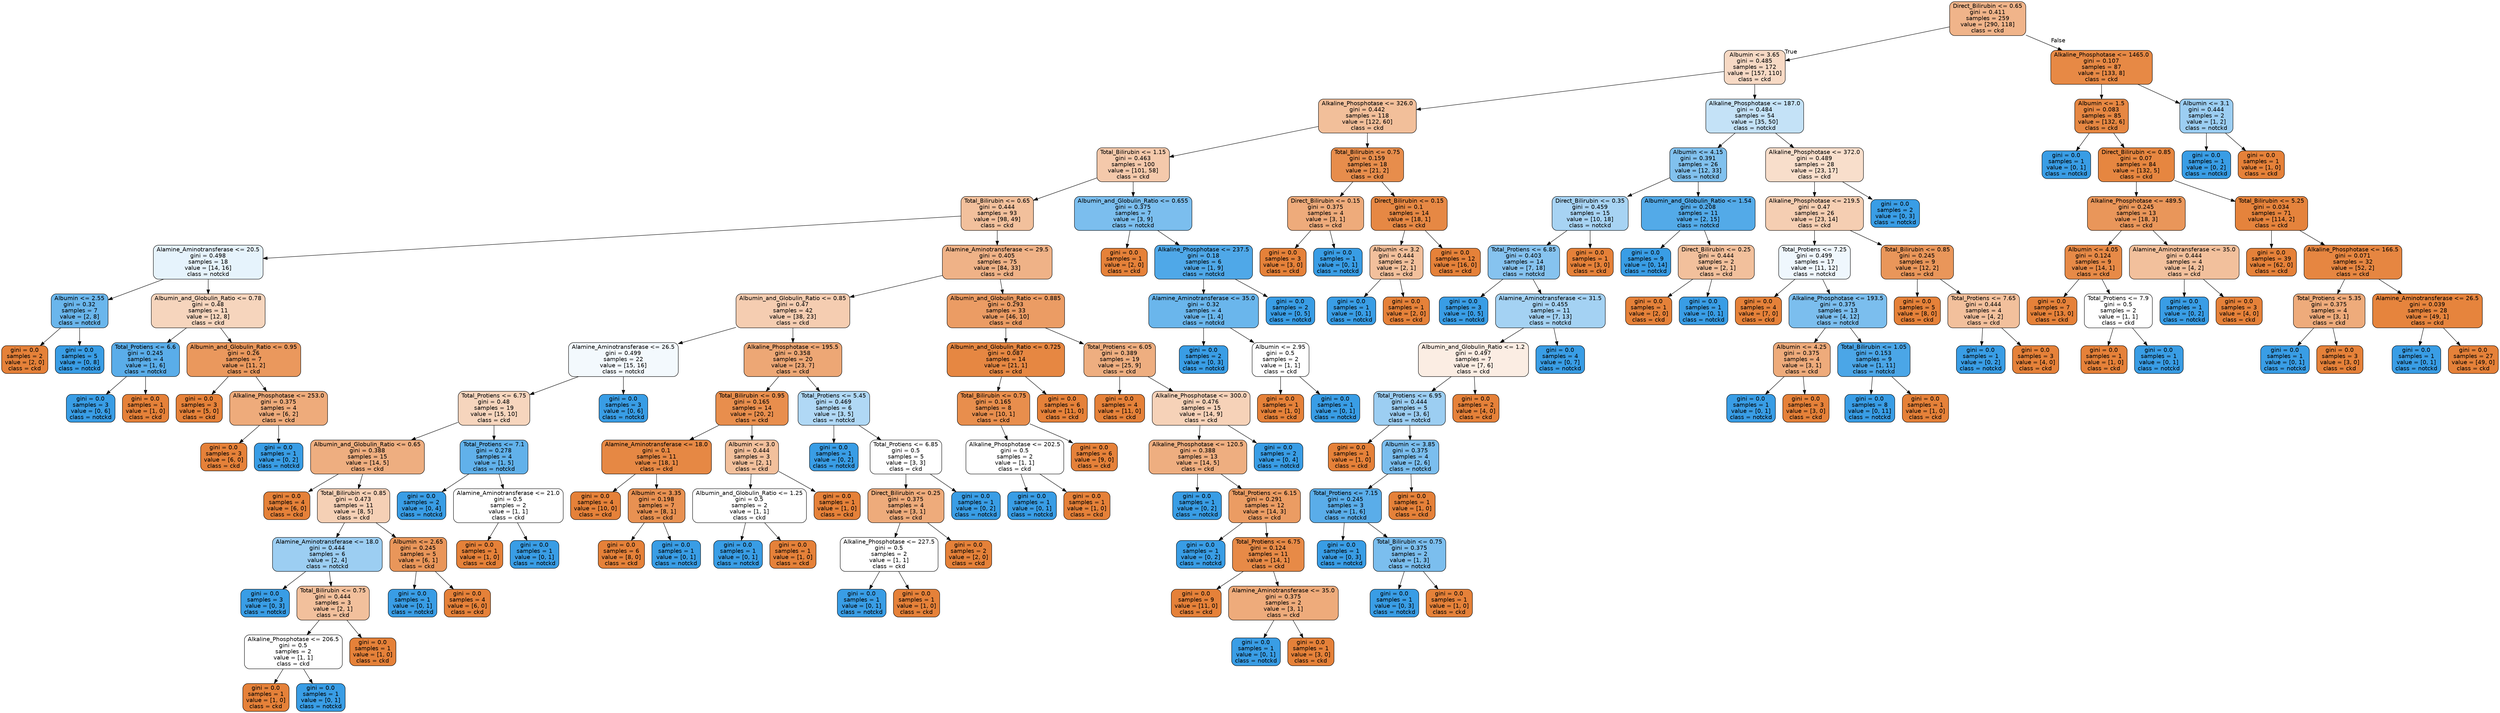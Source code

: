 digraph Tree {
node [shape=box, style="filled, rounded", color="black", fontname=helvetica] ;
edge [fontname=helvetica] ;
0 [label="Direct_Bilirubin <= 0.65\ngini = 0.411\nsamples = 259\nvalue = [290, 118]\nclass = ckd", fillcolor="#f0b48a"] ;
1 [label="Albumin <= 3.65\ngini = 0.485\nsamples = 172\nvalue = [157, 110]\nclass = ckd", fillcolor="#f7d9c4"] ;
0 -> 1 [labeldistance=2.5, labelangle=45, headlabel="True"] ;
2 [label="Alkaline_Phosphotase <= 326.0\ngini = 0.442\nsamples = 118\nvalue = [122, 60]\nclass = ckd", fillcolor="#f2bf9a"] ;
1 -> 2 ;
3 [label="Total_Bilirubin <= 1.15\ngini = 0.463\nsamples = 100\nvalue = [101, 58]\nclass = ckd", fillcolor="#f4c9ab"] ;
2 -> 3 ;
4 [label="Total_Bilirubin <= 0.65\ngini = 0.444\nsamples = 93\nvalue = [98, 49]\nclass = ckd", fillcolor="#f2c09c"] ;
3 -> 4 ;
5 [label="Alamine_Aminotransferase <= 20.5\ngini = 0.498\nsamples = 18\nvalue = [14, 16]\nclass = notckd", fillcolor="#e6f3fc"] ;
4 -> 5 ;
6 [label="Albumin <= 2.55\ngini = 0.32\nsamples = 7\nvalue = [2, 8]\nclass = notckd", fillcolor="#6ab6ec"] ;
5 -> 6 ;
7 [label="gini = 0.0\nsamples = 2\nvalue = [2, 0]\nclass = ckd", fillcolor="#e58139"] ;
6 -> 7 ;
8 [label="gini = 0.0\nsamples = 5\nvalue = [0, 8]\nclass = notckd", fillcolor="#399de5"] ;
6 -> 8 ;
9 [label="Albumin_and_Globulin_Ratio <= 0.78\ngini = 0.48\nsamples = 11\nvalue = [12, 8]\nclass = ckd", fillcolor="#f6d5bd"] ;
5 -> 9 ;
10 [label="Total_Protiens <= 6.6\ngini = 0.245\nsamples = 4\nvalue = [1, 6]\nclass = notckd", fillcolor="#5aade9"] ;
9 -> 10 ;
11 [label="gini = 0.0\nsamples = 3\nvalue = [0, 6]\nclass = notckd", fillcolor="#399de5"] ;
10 -> 11 ;
12 [label="gini = 0.0\nsamples = 1\nvalue = [1, 0]\nclass = ckd", fillcolor="#e58139"] ;
10 -> 12 ;
13 [label="Albumin_and_Globulin_Ratio <= 0.95\ngini = 0.26\nsamples = 7\nvalue = [11, 2]\nclass = ckd", fillcolor="#ea985d"] ;
9 -> 13 ;
14 [label="gini = 0.0\nsamples = 3\nvalue = [5, 0]\nclass = ckd", fillcolor="#e58139"] ;
13 -> 14 ;
15 [label="Alkaline_Phosphotase <= 253.0\ngini = 0.375\nsamples = 4\nvalue = [6, 2]\nclass = ckd", fillcolor="#eeab7b"] ;
13 -> 15 ;
16 [label="gini = 0.0\nsamples = 3\nvalue = [6, 0]\nclass = ckd", fillcolor="#e58139"] ;
15 -> 16 ;
17 [label="gini = 0.0\nsamples = 1\nvalue = [0, 2]\nclass = notckd", fillcolor="#399de5"] ;
15 -> 17 ;
18 [label="Alamine_Aminotransferase <= 29.5\ngini = 0.405\nsamples = 75\nvalue = [84, 33]\nclass = ckd", fillcolor="#efb287"] ;
4 -> 18 ;
19 [label="Albumin_and_Globulin_Ratio <= 0.85\ngini = 0.47\nsamples = 42\nvalue = [38, 23]\nclass = ckd", fillcolor="#f5cdb1"] ;
18 -> 19 ;
20 [label="Alamine_Aminotransferase <= 26.5\ngini = 0.499\nsamples = 22\nvalue = [15, 16]\nclass = notckd", fillcolor="#f3f9fd"] ;
19 -> 20 ;
21 [label="Total_Protiens <= 6.75\ngini = 0.48\nsamples = 19\nvalue = [15, 10]\nclass = ckd", fillcolor="#f6d5bd"] ;
20 -> 21 ;
22 [label="Albumin_and_Globulin_Ratio <= 0.65\ngini = 0.388\nsamples = 15\nvalue = [14, 5]\nclass = ckd", fillcolor="#eeae80"] ;
21 -> 22 ;
23 [label="gini = 0.0\nsamples = 4\nvalue = [6, 0]\nclass = ckd", fillcolor="#e58139"] ;
22 -> 23 ;
24 [label="Total_Bilirubin <= 0.85\ngini = 0.473\nsamples = 11\nvalue = [8, 5]\nclass = ckd", fillcolor="#f5d0b5"] ;
22 -> 24 ;
25 [label="Alamine_Aminotransferase <= 18.0\ngini = 0.444\nsamples = 6\nvalue = [2, 4]\nclass = notckd", fillcolor="#9ccef2"] ;
24 -> 25 ;
26 [label="gini = 0.0\nsamples = 3\nvalue = [0, 3]\nclass = notckd", fillcolor="#399de5"] ;
25 -> 26 ;
27 [label="Total_Bilirubin <= 0.75\ngini = 0.444\nsamples = 3\nvalue = [2, 1]\nclass = ckd", fillcolor="#f2c09c"] ;
25 -> 27 ;
28 [label="Alkaline_Phosphotase <= 206.5\ngini = 0.5\nsamples = 2\nvalue = [1, 1]\nclass = ckd", fillcolor="#ffffff"] ;
27 -> 28 ;
29 [label="gini = 0.0\nsamples = 1\nvalue = [1, 0]\nclass = ckd", fillcolor="#e58139"] ;
28 -> 29 ;
30 [label="gini = 0.0\nsamples = 1\nvalue = [0, 1]\nclass = notckd", fillcolor="#399de5"] ;
28 -> 30 ;
31 [label="gini = 0.0\nsamples = 1\nvalue = [1, 0]\nclass = ckd", fillcolor="#e58139"] ;
27 -> 31 ;
32 [label="Albumin <= 2.65\ngini = 0.245\nsamples = 5\nvalue = [6, 1]\nclass = ckd", fillcolor="#e9965a"] ;
24 -> 32 ;
33 [label="gini = 0.0\nsamples = 1\nvalue = [0, 1]\nclass = notckd", fillcolor="#399de5"] ;
32 -> 33 ;
34 [label="gini = 0.0\nsamples = 4\nvalue = [6, 0]\nclass = ckd", fillcolor="#e58139"] ;
32 -> 34 ;
35 [label="Total_Protiens <= 7.1\ngini = 0.278\nsamples = 4\nvalue = [1, 5]\nclass = notckd", fillcolor="#61b1ea"] ;
21 -> 35 ;
36 [label="gini = 0.0\nsamples = 2\nvalue = [0, 4]\nclass = notckd", fillcolor="#399de5"] ;
35 -> 36 ;
37 [label="Alamine_Aminotransferase <= 21.0\ngini = 0.5\nsamples = 2\nvalue = [1, 1]\nclass = ckd", fillcolor="#ffffff"] ;
35 -> 37 ;
38 [label="gini = 0.0\nsamples = 1\nvalue = [1, 0]\nclass = ckd", fillcolor="#e58139"] ;
37 -> 38 ;
39 [label="gini = 0.0\nsamples = 1\nvalue = [0, 1]\nclass = notckd", fillcolor="#399de5"] ;
37 -> 39 ;
40 [label="gini = 0.0\nsamples = 3\nvalue = [0, 6]\nclass = notckd", fillcolor="#399de5"] ;
20 -> 40 ;
41 [label="Alkaline_Phosphotase <= 195.5\ngini = 0.358\nsamples = 20\nvalue = [23, 7]\nclass = ckd", fillcolor="#eda775"] ;
19 -> 41 ;
42 [label="Total_Bilirubin <= 0.95\ngini = 0.165\nsamples = 14\nvalue = [20, 2]\nclass = ckd", fillcolor="#e88e4d"] ;
41 -> 42 ;
43 [label="Alamine_Aminotransferase <= 18.0\ngini = 0.1\nsamples = 11\nvalue = [18, 1]\nclass = ckd", fillcolor="#e68844"] ;
42 -> 43 ;
44 [label="gini = 0.0\nsamples = 4\nvalue = [10, 0]\nclass = ckd", fillcolor="#e58139"] ;
43 -> 44 ;
45 [label="Albumin <= 3.35\ngini = 0.198\nsamples = 7\nvalue = [8, 1]\nclass = ckd", fillcolor="#e89152"] ;
43 -> 45 ;
46 [label="gini = 0.0\nsamples = 6\nvalue = [8, 0]\nclass = ckd", fillcolor="#e58139"] ;
45 -> 46 ;
47 [label="gini = 0.0\nsamples = 1\nvalue = [0, 1]\nclass = notckd", fillcolor="#399de5"] ;
45 -> 47 ;
48 [label="Albumin <= 3.0\ngini = 0.444\nsamples = 3\nvalue = [2, 1]\nclass = ckd", fillcolor="#f2c09c"] ;
42 -> 48 ;
49 [label="Albumin_and_Globulin_Ratio <= 1.25\ngini = 0.5\nsamples = 2\nvalue = [1, 1]\nclass = ckd", fillcolor="#ffffff"] ;
48 -> 49 ;
50 [label="gini = 0.0\nsamples = 1\nvalue = [0, 1]\nclass = notckd", fillcolor="#399de5"] ;
49 -> 50 ;
51 [label="gini = 0.0\nsamples = 1\nvalue = [1, 0]\nclass = ckd", fillcolor="#e58139"] ;
49 -> 51 ;
52 [label="gini = 0.0\nsamples = 1\nvalue = [1, 0]\nclass = ckd", fillcolor="#e58139"] ;
48 -> 52 ;
53 [label="Total_Protiens <= 5.45\ngini = 0.469\nsamples = 6\nvalue = [3, 5]\nclass = notckd", fillcolor="#b0d8f5"] ;
41 -> 53 ;
54 [label="gini = 0.0\nsamples = 1\nvalue = [0, 2]\nclass = notckd", fillcolor="#399de5"] ;
53 -> 54 ;
55 [label="Total_Protiens <= 6.85\ngini = 0.5\nsamples = 5\nvalue = [3, 3]\nclass = ckd", fillcolor="#ffffff"] ;
53 -> 55 ;
56 [label="Direct_Bilirubin <= 0.25\ngini = 0.375\nsamples = 4\nvalue = [3, 1]\nclass = ckd", fillcolor="#eeab7b"] ;
55 -> 56 ;
57 [label="Alkaline_Phosphotase <= 227.5\ngini = 0.5\nsamples = 2\nvalue = [1, 1]\nclass = ckd", fillcolor="#ffffff"] ;
56 -> 57 ;
58 [label="gini = 0.0\nsamples = 1\nvalue = [0, 1]\nclass = notckd", fillcolor="#399de5"] ;
57 -> 58 ;
59 [label="gini = 0.0\nsamples = 1\nvalue = [1, 0]\nclass = ckd", fillcolor="#e58139"] ;
57 -> 59 ;
60 [label="gini = 0.0\nsamples = 2\nvalue = [2, 0]\nclass = ckd", fillcolor="#e58139"] ;
56 -> 60 ;
61 [label="gini = 0.0\nsamples = 1\nvalue = [0, 2]\nclass = notckd", fillcolor="#399de5"] ;
55 -> 61 ;
62 [label="Albumin_and_Globulin_Ratio <= 0.885\ngini = 0.293\nsamples = 33\nvalue = [46, 10]\nclass = ckd", fillcolor="#eb9c64"] ;
18 -> 62 ;
63 [label="Albumin_and_Globulin_Ratio <= 0.725\ngini = 0.087\nsamples = 14\nvalue = [21, 1]\nclass = ckd", fillcolor="#e68742"] ;
62 -> 63 ;
64 [label="Total_Bilirubin <= 0.75\ngini = 0.165\nsamples = 8\nvalue = [10, 1]\nclass = ckd", fillcolor="#e88e4d"] ;
63 -> 64 ;
65 [label="Alkaline_Phosphotase <= 202.5\ngini = 0.5\nsamples = 2\nvalue = [1, 1]\nclass = ckd", fillcolor="#ffffff"] ;
64 -> 65 ;
66 [label="gini = 0.0\nsamples = 1\nvalue = [0, 1]\nclass = notckd", fillcolor="#399de5"] ;
65 -> 66 ;
67 [label="gini = 0.0\nsamples = 1\nvalue = [1, 0]\nclass = ckd", fillcolor="#e58139"] ;
65 -> 67 ;
68 [label="gini = 0.0\nsamples = 6\nvalue = [9, 0]\nclass = ckd", fillcolor="#e58139"] ;
64 -> 68 ;
69 [label="gini = 0.0\nsamples = 6\nvalue = [11, 0]\nclass = ckd", fillcolor="#e58139"] ;
63 -> 69 ;
70 [label="Total_Protiens <= 6.05\ngini = 0.389\nsamples = 19\nvalue = [25, 9]\nclass = ckd", fillcolor="#eeae80"] ;
62 -> 70 ;
71 [label="gini = 0.0\nsamples = 4\nvalue = [11, 0]\nclass = ckd", fillcolor="#e58139"] ;
70 -> 71 ;
72 [label="Alkaline_Phosphotase <= 300.0\ngini = 0.476\nsamples = 15\nvalue = [14, 9]\nclass = ckd", fillcolor="#f6d2b8"] ;
70 -> 72 ;
73 [label="Alkaline_Phosphotase <= 120.5\ngini = 0.388\nsamples = 13\nvalue = [14, 5]\nclass = ckd", fillcolor="#eeae80"] ;
72 -> 73 ;
74 [label="gini = 0.0\nsamples = 1\nvalue = [0, 2]\nclass = notckd", fillcolor="#399de5"] ;
73 -> 74 ;
75 [label="Total_Protiens <= 6.15\ngini = 0.291\nsamples = 12\nvalue = [14, 3]\nclass = ckd", fillcolor="#eb9c63"] ;
73 -> 75 ;
76 [label="gini = 0.0\nsamples = 1\nvalue = [0, 2]\nclass = notckd", fillcolor="#399de5"] ;
75 -> 76 ;
77 [label="Total_Protiens <= 6.75\ngini = 0.124\nsamples = 11\nvalue = [14, 1]\nclass = ckd", fillcolor="#e78a47"] ;
75 -> 77 ;
78 [label="gini = 0.0\nsamples = 9\nvalue = [11, 0]\nclass = ckd", fillcolor="#e58139"] ;
77 -> 78 ;
79 [label="Alamine_Aminotransferase <= 35.0\ngini = 0.375\nsamples = 2\nvalue = [3, 1]\nclass = ckd", fillcolor="#eeab7b"] ;
77 -> 79 ;
80 [label="gini = 0.0\nsamples = 1\nvalue = [0, 1]\nclass = notckd", fillcolor="#399de5"] ;
79 -> 80 ;
81 [label="gini = 0.0\nsamples = 1\nvalue = [3, 0]\nclass = ckd", fillcolor="#e58139"] ;
79 -> 81 ;
82 [label="gini = 0.0\nsamples = 2\nvalue = [0, 4]\nclass = notckd", fillcolor="#399de5"] ;
72 -> 82 ;
83 [label="Albumin_and_Globulin_Ratio <= 0.655\ngini = 0.375\nsamples = 7\nvalue = [3, 9]\nclass = notckd", fillcolor="#7bbeee"] ;
3 -> 83 ;
84 [label="gini = 0.0\nsamples = 1\nvalue = [2, 0]\nclass = ckd", fillcolor="#e58139"] ;
83 -> 84 ;
85 [label="Alkaline_Phosphotase <= 237.5\ngini = 0.18\nsamples = 6\nvalue = [1, 9]\nclass = notckd", fillcolor="#4fa8e8"] ;
83 -> 85 ;
86 [label="Alamine_Aminotransferase <= 35.0\ngini = 0.32\nsamples = 4\nvalue = [1, 4]\nclass = notckd", fillcolor="#6ab6ec"] ;
85 -> 86 ;
87 [label="gini = 0.0\nsamples = 2\nvalue = [0, 3]\nclass = notckd", fillcolor="#399de5"] ;
86 -> 87 ;
88 [label="Albumin <= 2.95\ngini = 0.5\nsamples = 2\nvalue = [1, 1]\nclass = ckd", fillcolor="#ffffff"] ;
86 -> 88 ;
89 [label="gini = 0.0\nsamples = 1\nvalue = [1, 0]\nclass = ckd", fillcolor="#e58139"] ;
88 -> 89 ;
90 [label="gini = 0.0\nsamples = 1\nvalue = [0, 1]\nclass = notckd", fillcolor="#399de5"] ;
88 -> 90 ;
91 [label="gini = 0.0\nsamples = 2\nvalue = [0, 5]\nclass = notckd", fillcolor="#399de5"] ;
85 -> 91 ;
92 [label="Total_Bilirubin <= 0.75\ngini = 0.159\nsamples = 18\nvalue = [21, 2]\nclass = ckd", fillcolor="#e78d4c"] ;
2 -> 92 ;
93 [label="Direct_Bilirubin <= 0.15\ngini = 0.375\nsamples = 4\nvalue = [3, 1]\nclass = ckd", fillcolor="#eeab7b"] ;
92 -> 93 ;
94 [label="gini = 0.0\nsamples = 3\nvalue = [3, 0]\nclass = ckd", fillcolor="#e58139"] ;
93 -> 94 ;
95 [label="gini = 0.0\nsamples = 1\nvalue = [0, 1]\nclass = notckd", fillcolor="#399de5"] ;
93 -> 95 ;
96 [label="Direct_Bilirubin <= 0.15\ngini = 0.1\nsamples = 14\nvalue = [18, 1]\nclass = ckd", fillcolor="#e68844"] ;
92 -> 96 ;
97 [label="Albumin <= 3.2\ngini = 0.444\nsamples = 2\nvalue = [2, 1]\nclass = ckd", fillcolor="#f2c09c"] ;
96 -> 97 ;
98 [label="gini = 0.0\nsamples = 1\nvalue = [0, 1]\nclass = notckd", fillcolor="#399de5"] ;
97 -> 98 ;
99 [label="gini = 0.0\nsamples = 1\nvalue = [2, 0]\nclass = ckd", fillcolor="#e58139"] ;
97 -> 99 ;
100 [label="gini = 0.0\nsamples = 12\nvalue = [16, 0]\nclass = ckd", fillcolor="#e58139"] ;
96 -> 100 ;
101 [label="Alkaline_Phosphotase <= 187.0\ngini = 0.484\nsamples = 54\nvalue = [35, 50]\nclass = notckd", fillcolor="#c4e2f7"] ;
1 -> 101 ;
102 [label="Albumin <= 4.15\ngini = 0.391\nsamples = 26\nvalue = [12, 33]\nclass = notckd", fillcolor="#81c1ee"] ;
101 -> 102 ;
103 [label="Direct_Bilirubin <= 0.35\ngini = 0.459\nsamples = 15\nvalue = [10, 18]\nclass = notckd", fillcolor="#a7d3f3"] ;
102 -> 103 ;
104 [label="Total_Protiens <= 6.85\ngini = 0.403\nsamples = 14\nvalue = [7, 18]\nclass = notckd", fillcolor="#86c3ef"] ;
103 -> 104 ;
105 [label="gini = 0.0\nsamples = 3\nvalue = [0, 5]\nclass = notckd", fillcolor="#399de5"] ;
104 -> 105 ;
106 [label="Alamine_Aminotransferase <= 31.5\ngini = 0.455\nsamples = 11\nvalue = [7, 13]\nclass = notckd", fillcolor="#a4d2f3"] ;
104 -> 106 ;
107 [label="Albumin_and_Globulin_Ratio <= 1.2\ngini = 0.497\nsamples = 7\nvalue = [7, 6]\nclass = ckd", fillcolor="#fbede3"] ;
106 -> 107 ;
108 [label="Total_Protiens <= 6.95\ngini = 0.444\nsamples = 5\nvalue = [3, 6]\nclass = notckd", fillcolor="#9ccef2"] ;
107 -> 108 ;
109 [label="gini = 0.0\nsamples = 1\nvalue = [1, 0]\nclass = ckd", fillcolor="#e58139"] ;
108 -> 109 ;
110 [label="Albumin <= 3.85\ngini = 0.375\nsamples = 4\nvalue = [2, 6]\nclass = notckd", fillcolor="#7bbeee"] ;
108 -> 110 ;
111 [label="Total_Protiens <= 7.15\ngini = 0.245\nsamples = 3\nvalue = [1, 6]\nclass = notckd", fillcolor="#5aade9"] ;
110 -> 111 ;
112 [label="gini = 0.0\nsamples = 1\nvalue = [0, 3]\nclass = notckd", fillcolor="#399de5"] ;
111 -> 112 ;
113 [label="Total_Bilirubin <= 0.75\ngini = 0.375\nsamples = 2\nvalue = [1, 3]\nclass = notckd", fillcolor="#7bbeee"] ;
111 -> 113 ;
114 [label="gini = 0.0\nsamples = 1\nvalue = [0, 3]\nclass = notckd", fillcolor="#399de5"] ;
113 -> 114 ;
115 [label="gini = 0.0\nsamples = 1\nvalue = [1, 0]\nclass = ckd", fillcolor="#e58139"] ;
113 -> 115 ;
116 [label="gini = 0.0\nsamples = 1\nvalue = [1, 0]\nclass = ckd", fillcolor="#e58139"] ;
110 -> 116 ;
117 [label="gini = 0.0\nsamples = 2\nvalue = [4, 0]\nclass = ckd", fillcolor="#e58139"] ;
107 -> 117 ;
118 [label="gini = 0.0\nsamples = 4\nvalue = [0, 7]\nclass = notckd", fillcolor="#399de5"] ;
106 -> 118 ;
119 [label="gini = 0.0\nsamples = 1\nvalue = [3, 0]\nclass = ckd", fillcolor="#e58139"] ;
103 -> 119 ;
120 [label="Albumin_and_Globulin_Ratio <= 1.54\ngini = 0.208\nsamples = 11\nvalue = [2, 15]\nclass = notckd", fillcolor="#53aae8"] ;
102 -> 120 ;
121 [label="gini = 0.0\nsamples = 9\nvalue = [0, 14]\nclass = notckd", fillcolor="#399de5"] ;
120 -> 121 ;
122 [label="Direct_Bilirubin <= 0.25\ngini = 0.444\nsamples = 2\nvalue = [2, 1]\nclass = ckd", fillcolor="#f2c09c"] ;
120 -> 122 ;
123 [label="gini = 0.0\nsamples = 1\nvalue = [2, 0]\nclass = ckd", fillcolor="#e58139"] ;
122 -> 123 ;
124 [label="gini = 0.0\nsamples = 1\nvalue = [0, 1]\nclass = notckd", fillcolor="#399de5"] ;
122 -> 124 ;
125 [label="Alkaline_Phosphotase <= 372.0\ngini = 0.489\nsamples = 28\nvalue = [23, 17]\nclass = ckd", fillcolor="#f8decb"] ;
101 -> 125 ;
126 [label="Alkaline_Phosphotase <= 219.5\ngini = 0.47\nsamples = 26\nvalue = [23, 14]\nclass = ckd", fillcolor="#f5ceb2"] ;
125 -> 126 ;
127 [label="Total_Protiens <= 7.25\ngini = 0.499\nsamples = 17\nvalue = [11, 12]\nclass = notckd", fillcolor="#eff7fd"] ;
126 -> 127 ;
128 [label="gini = 0.0\nsamples = 4\nvalue = [7, 0]\nclass = ckd", fillcolor="#e58139"] ;
127 -> 128 ;
129 [label="Alkaline_Phosphotase <= 193.5\ngini = 0.375\nsamples = 13\nvalue = [4, 12]\nclass = notckd", fillcolor="#7bbeee"] ;
127 -> 129 ;
130 [label="Albumin <= 4.25\ngini = 0.375\nsamples = 4\nvalue = [3, 1]\nclass = ckd", fillcolor="#eeab7b"] ;
129 -> 130 ;
131 [label="gini = 0.0\nsamples = 1\nvalue = [0, 1]\nclass = notckd", fillcolor="#399de5"] ;
130 -> 131 ;
132 [label="gini = 0.0\nsamples = 3\nvalue = [3, 0]\nclass = ckd", fillcolor="#e58139"] ;
130 -> 132 ;
133 [label="Total_Bilirubin <= 1.05\ngini = 0.153\nsamples = 9\nvalue = [1, 11]\nclass = notckd", fillcolor="#4ba6e7"] ;
129 -> 133 ;
134 [label="gini = 0.0\nsamples = 8\nvalue = [0, 11]\nclass = notckd", fillcolor="#399de5"] ;
133 -> 134 ;
135 [label="gini = 0.0\nsamples = 1\nvalue = [1, 0]\nclass = ckd", fillcolor="#e58139"] ;
133 -> 135 ;
136 [label="Total_Bilirubin <= 0.85\ngini = 0.245\nsamples = 9\nvalue = [12, 2]\nclass = ckd", fillcolor="#e9965a"] ;
126 -> 136 ;
137 [label="gini = 0.0\nsamples = 5\nvalue = [8, 0]\nclass = ckd", fillcolor="#e58139"] ;
136 -> 137 ;
138 [label="Total_Protiens <= 7.65\ngini = 0.444\nsamples = 4\nvalue = [4, 2]\nclass = ckd", fillcolor="#f2c09c"] ;
136 -> 138 ;
139 [label="gini = 0.0\nsamples = 1\nvalue = [0, 2]\nclass = notckd", fillcolor="#399de5"] ;
138 -> 139 ;
140 [label="gini = 0.0\nsamples = 3\nvalue = [4, 0]\nclass = ckd", fillcolor="#e58139"] ;
138 -> 140 ;
141 [label="gini = 0.0\nsamples = 2\nvalue = [0, 3]\nclass = notckd", fillcolor="#399de5"] ;
125 -> 141 ;
142 [label="Alkaline_Phosphotase <= 1465.0\ngini = 0.107\nsamples = 87\nvalue = [133, 8]\nclass = ckd", fillcolor="#e78945"] ;
0 -> 142 [labeldistance=2.5, labelangle=-45, headlabel="False"] ;
143 [label="Albumin <= 1.5\ngini = 0.083\nsamples = 85\nvalue = [132, 6]\nclass = ckd", fillcolor="#e68742"] ;
142 -> 143 ;
144 [label="gini = 0.0\nsamples = 1\nvalue = [0, 1]\nclass = notckd", fillcolor="#399de5"] ;
143 -> 144 ;
145 [label="Direct_Bilirubin <= 0.85\ngini = 0.07\nsamples = 84\nvalue = [132, 5]\nclass = ckd", fillcolor="#e68640"] ;
143 -> 145 ;
146 [label="Alkaline_Phosphotase <= 489.5\ngini = 0.245\nsamples = 13\nvalue = [18, 3]\nclass = ckd", fillcolor="#e9965a"] ;
145 -> 146 ;
147 [label="Albumin <= 4.05\ngini = 0.124\nsamples = 9\nvalue = [14, 1]\nclass = ckd", fillcolor="#e78a47"] ;
146 -> 147 ;
148 [label="gini = 0.0\nsamples = 7\nvalue = [13, 0]\nclass = ckd", fillcolor="#e58139"] ;
147 -> 148 ;
149 [label="Total_Protiens <= 7.9\ngini = 0.5\nsamples = 2\nvalue = [1, 1]\nclass = ckd", fillcolor="#ffffff"] ;
147 -> 149 ;
150 [label="gini = 0.0\nsamples = 1\nvalue = [1, 0]\nclass = ckd", fillcolor="#e58139"] ;
149 -> 150 ;
151 [label="gini = 0.0\nsamples = 1\nvalue = [0, 1]\nclass = notckd", fillcolor="#399de5"] ;
149 -> 151 ;
152 [label="Alamine_Aminotransferase <= 35.0\ngini = 0.444\nsamples = 4\nvalue = [4, 2]\nclass = ckd", fillcolor="#f2c09c"] ;
146 -> 152 ;
153 [label="gini = 0.0\nsamples = 1\nvalue = [0, 2]\nclass = notckd", fillcolor="#399de5"] ;
152 -> 153 ;
154 [label="gini = 0.0\nsamples = 3\nvalue = [4, 0]\nclass = ckd", fillcolor="#e58139"] ;
152 -> 154 ;
155 [label="Total_Bilirubin <= 5.25\ngini = 0.034\nsamples = 71\nvalue = [114, 2]\nclass = ckd", fillcolor="#e5833c"] ;
145 -> 155 ;
156 [label="gini = 0.0\nsamples = 39\nvalue = [62, 0]\nclass = ckd", fillcolor="#e58139"] ;
155 -> 156 ;
157 [label="Alkaline_Phosphotase <= 166.5\ngini = 0.071\nsamples = 32\nvalue = [52, 2]\nclass = ckd", fillcolor="#e68641"] ;
155 -> 157 ;
158 [label="Total_Protiens <= 5.35\ngini = 0.375\nsamples = 4\nvalue = [3, 1]\nclass = ckd", fillcolor="#eeab7b"] ;
157 -> 158 ;
159 [label="gini = 0.0\nsamples = 1\nvalue = [0, 1]\nclass = notckd", fillcolor="#399de5"] ;
158 -> 159 ;
160 [label="gini = 0.0\nsamples = 3\nvalue = [3, 0]\nclass = ckd", fillcolor="#e58139"] ;
158 -> 160 ;
161 [label="Alamine_Aminotransferase <= 26.5\ngini = 0.039\nsamples = 28\nvalue = [49, 1]\nclass = ckd", fillcolor="#e6843d"] ;
157 -> 161 ;
162 [label="gini = 0.0\nsamples = 1\nvalue = [0, 1]\nclass = notckd", fillcolor="#399de5"] ;
161 -> 162 ;
163 [label="gini = 0.0\nsamples = 27\nvalue = [49, 0]\nclass = ckd", fillcolor="#e58139"] ;
161 -> 163 ;
164 [label="Albumin <= 3.1\ngini = 0.444\nsamples = 2\nvalue = [1, 2]\nclass = notckd", fillcolor="#9ccef2"] ;
142 -> 164 ;
165 [label="gini = 0.0\nsamples = 1\nvalue = [0, 2]\nclass = notckd", fillcolor="#399de5"] ;
164 -> 165 ;
166 [label="gini = 0.0\nsamples = 1\nvalue = [1, 0]\nclass = ckd", fillcolor="#e58139"] ;
164 -> 166 ;
}
